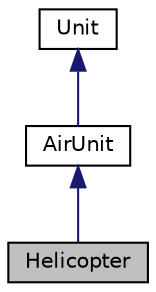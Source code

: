 digraph "Helicopter"
{
 // LATEX_PDF_SIZE
  edge [fontname="Helvetica",fontsize="10",labelfontname="Helvetica",labelfontsize="10"];
  node [fontname="Helvetica",fontsize="10",shape=record];
  Node1 [label="Helicopter",height=0.2,width=0.4,color="black", fillcolor="grey75", style="filled", fontcolor="black",tooltip=" "];
  Node2 -> Node1 [dir="back",color="midnightblue",fontsize="10",style="solid"];
  Node2 [label="AirUnit",height=0.2,width=0.4,color="black", fillcolor="white", style="filled",URL="$classAirUnit.html",tooltip=" "];
  Node3 -> Node2 [dir="back",color="midnightblue",fontsize="10",style="solid"];
  Node3 [label="Unit",height=0.2,width=0.4,color="black", fillcolor="white", style="filled",URL="$classUnit.html",tooltip=" "];
}
